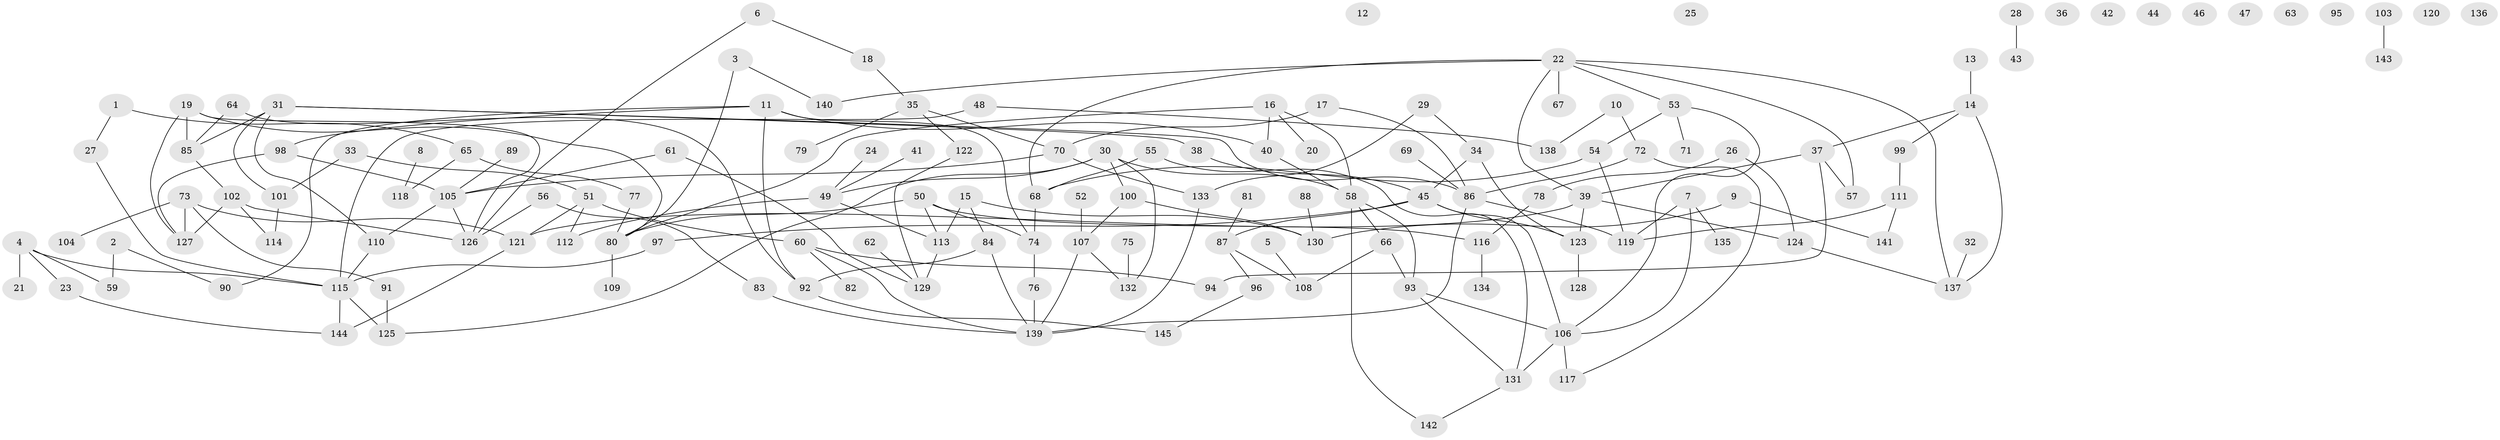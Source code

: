 // Generated by graph-tools (version 1.1) at 2025/00/03/09/25 03:00:42]
// undirected, 145 vertices, 188 edges
graph export_dot {
graph [start="1"]
  node [color=gray90,style=filled];
  1;
  2;
  3;
  4;
  5;
  6;
  7;
  8;
  9;
  10;
  11;
  12;
  13;
  14;
  15;
  16;
  17;
  18;
  19;
  20;
  21;
  22;
  23;
  24;
  25;
  26;
  27;
  28;
  29;
  30;
  31;
  32;
  33;
  34;
  35;
  36;
  37;
  38;
  39;
  40;
  41;
  42;
  43;
  44;
  45;
  46;
  47;
  48;
  49;
  50;
  51;
  52;
  53;
  54;
  55;
  56;
  57;
  58;
  59;
  60;
  61;
  62;
  63;
  64;
  65;
  66;
  67;
  68;
  69;
  70;
  71;
  72;
  73;
  74;
  75;
  76;
  77;
  78;
  79;
  80;
  81;
  82;
  83;
  84;
  85;
  86;
  87;
  88;
  89;
  90;
  91;
  92;
  93;
  94;
  95;
  96;
  97;
  98;
  99;
  100;
  101;
  102;
  103;
  104;
  105;
  106;
  107;
  108;
  109;
  110;
  111;
  112;
  113;
  114;
  115;
  116;
  117;
  118;
  119;
  120;
  121;
  122;
  123;
  124;
  125;
  126;
  127;
  128;
  129;
  130;
  131;
  132;
  133;
  134;
  135;
  136;
  137;
  138;
  139;
  140;
  141;
  142;
  143;
  144;
  145;
  1 -- 27;
  1 -- 65;
  2 -- 59;
  2 -- 90;
  3 -- 80;
  3 -- 140;
  4 -- 21;
  4 -- 23;
  4 -- 59;
  4 -- 115;
  5 -- 108;
  6 -- 18;
  6 -- 126;
  7 -- 106;
  7 -- 119;
  7 -- 135;
  8 -- 118;
  9 -- 130;
  9 -- 141;
  10 -- 72;
  10 -- 138;
  11 -- 40;
  11 -- 74;
  11 -- 90;
  11 -- 92;
  11 -- 98;
  13 -- 14;
  14 -- 37;
  14 -- 99;
  14 -- 137;
  15 -- 84;
  15 -- 113;
  15 -- 130;
  16 -- 20;
  16 -- 40;
  16 -- 58;
  16 -- 80;
  17 -- 70;
  17 -- 86;
  18 -- 35;
  19 -- 80;
  19 -- 85;
  19 -- 126;
  19 -- 127;
  22 -- 39;
  22 -- 53;
  22 -- 57;
  22 -- 67;
  22 -- 68;
  22 -- 137;
  22 -- 140;
  23 -- 144;
  24 -- 49;
  26 -- 78;
  26 -- 124;
  27 -- 115;
  28 -- 43;
  29 -- 34;
  29 -- 133;
  30 -- 49;
  30 -- 58;
  30 -- 100;
  30 -- 125;
  30 -- 132;
  31 -- 38;
  31 -- 85;
  31 -- 86;
  31 -- 101;
  31 -- 110;
  32 -- 137;
  33 -- 51;
  33 -- 101;
  34 -- 45;
  34 -- 123;
  35 -- 70;
  35 -- 79;
  35 -- 122;
  37 -- 39;
  37 -- 57;
  37 -- 94;
  38 -- 45;
  39 -- 121;
  39 -- 123;
  39 -- 124;
  40 -- 58;
  41 -- 49;
  45 -- 87;
  45 -- 97;
  45 -- 106;
  45 -- 123;
  48 -- 115;
  48 -- 138;
  49 -- 112;
  49 -- 113;
  50 -- 74;
  50 -- 80;
  50 -- 113;
  50 -- 116;
  51 -- 60;
  51 -- 112;
  51 -- 121;
  52 -- 107;
  53 -- 54;
  53 -- 71;
  53 -- 106;
  54 -- 68;
  54 -- 119;
  55 -- 68;
  55 -- 131;
  56 -- 83;
  56 -- 126;
  58 -- 66;
  58 -- 93;
  58 -- 142;
  60 -- 82;
  60 -- 94;
  60 -- 139;
  61 -- 105;
  61 -- 129;
  62 -- 129;
  64 -- 85;
  64 -- 92;
  65 -- 77;
  65 -- 118;
  66 -- 93;
  66 -- 108;
  68 -- 74;
  69 -- 86;
  70 -- 105;
  70 -- 133;
  72 -- 86;
  72 -- 117;
  73 -- 91;
  73 -- 104;
  73 -- 121;
  73 -- 127;
  74 -- 76;
  75 -- 132;
  76 -- 139;
  77 -- 80;
  78 -- 116;
  80 -- 109;
  81 -- 87;
  83 -- 139;
  84 -- 92;
  84 -- 139;
  85 -- 102;
  86 -- 119;
  86 -- 139;
  87 -- 96;
  87 -- 108;
  88 -- 130;
  89 -- 105;
  91 -- 125;
  92 -- 145;
  93 -- 106;
  93 -- 131;
  96 -- 145;
  97 -- 115;
  98 -- 105;
  98 -- 127;
  99 -- 111;
  100 -- 107;
  100 -- 130;
  101 -- 114;
  102 -- 114;
  102 -- 126;
  102 -- 127;
  103 -- 143;
  105 -- 110;
  105 -- 126;
  106 -- 117;
  106 -- 131;
  107 -- 132;
  107 -- 139;
  110 -- 115;
  111 -- 119;
  111 -- 141;
  113 -- 129;
  115 -- 125;
  115 -- 144;
  116 -- 134;
  121 -- 144;
  122 -- 129;
  123 -- 128;
  124 -- 137;
  131 -- 142;
  133 -- 139;
}

